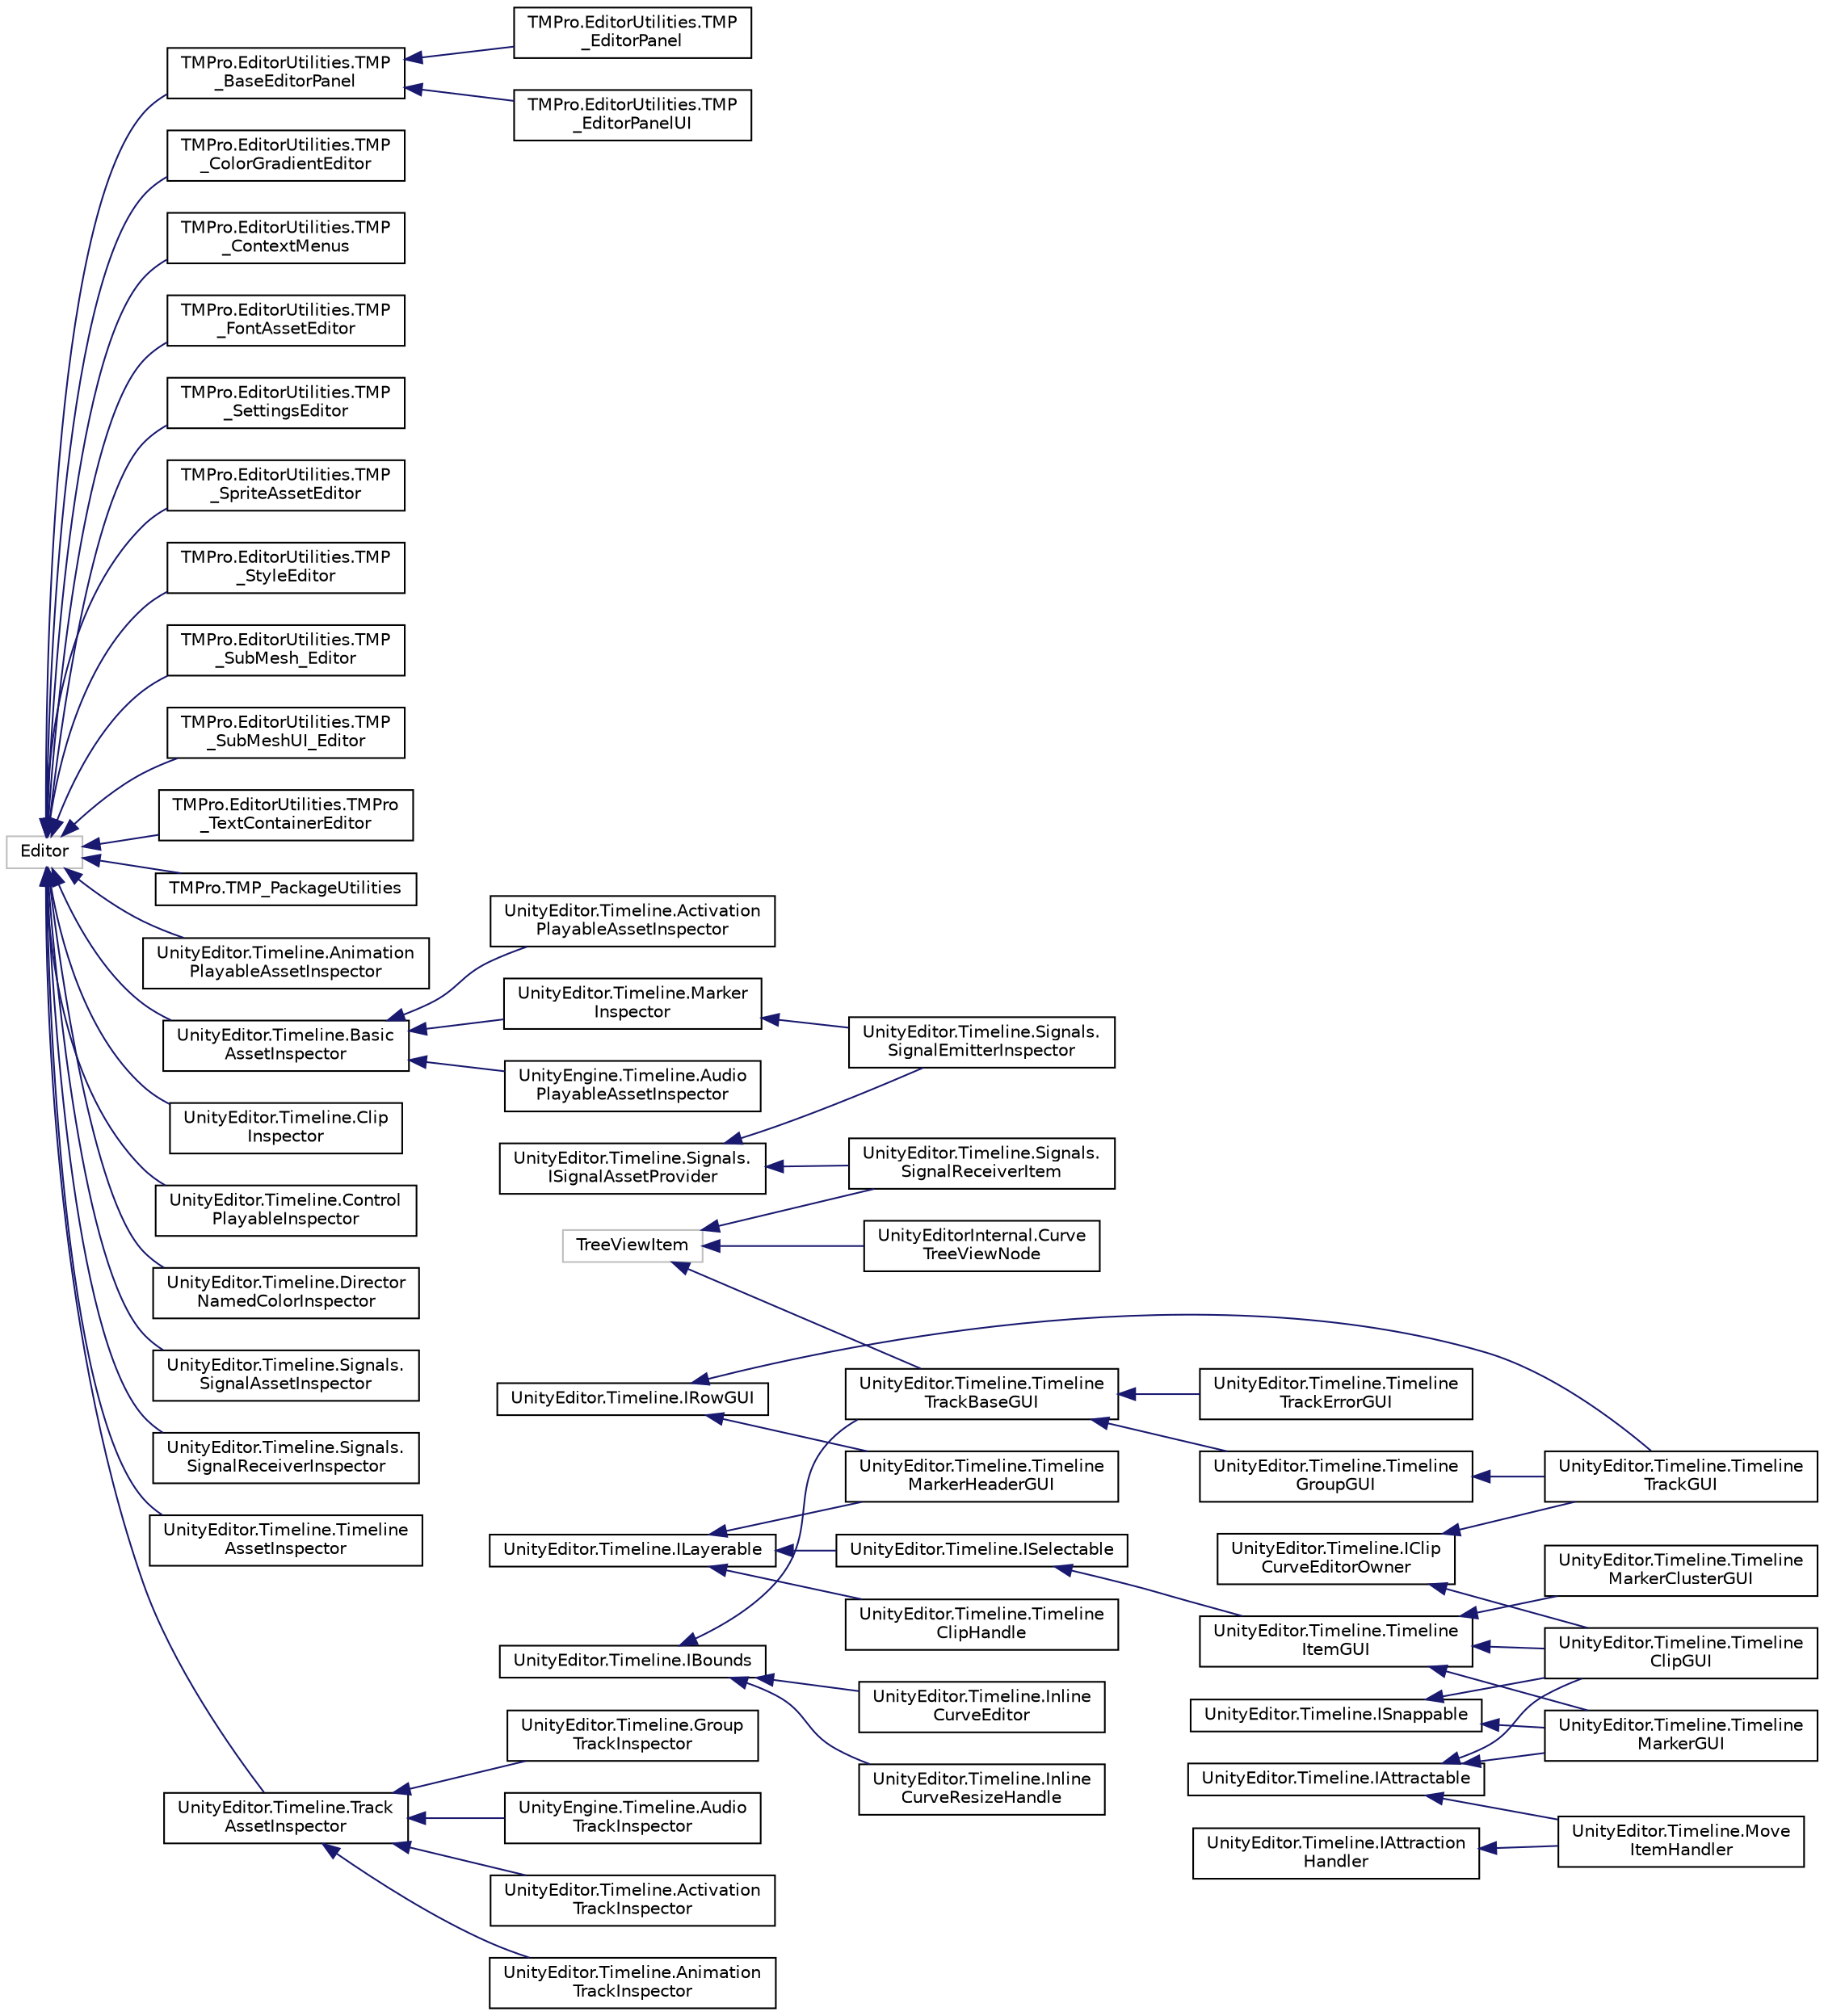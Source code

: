digraph "Graphical Class Hierarchy"
{
 // LATEX_PDF_SIZE
  edge [fontname="Helvetica",fontsize="10",labelfontname="Helvetica",labelfontsize="10"];
  node [fontname="Helvetica",fontsize="10",shape=record];
  rankdir="LR";
  Node629 [label="Editor",height=0.2,width=0.4,color="grey75", fillcolor="white", style="filled",tooltip=" "];
  Node629 -> Node630 [dir="back",color="midnightblue",fontsize="10",style="solid",fontname="Helvetica"];
  Node630 [label="TMPro.EditorUtilities.TMP\l_BaseEditorPanel",height=0.2,width=0.4,color="black", fillcolor="white", style="filled",URL="$class_t_m_pro_1_1_editor_utilities_1_1_t_m_p___base_editor_panel.html",tooltip=" "];
  Node630 -> Node631 [dir="back",color="midnightblue",fontsize="10",style="solid",fontname="Helvetica"];
  Node631 [label="TMPro.EditorUtilities.TMP\l_EditorPanel",height=0.2,width=0.4,color="black", fillcolor="white", style="filled",URL="$class_t_m_pro_1_1_editor_utilities_1_1_t_m_p___editor_panel.html",tooltip=" "];
  Node630 -> Node632 [dir="back",color="midnightblue",fontsize="10",style="solid",fontname="Helvetica"];
  Node632 [label="TMPro.EditorUtilities.TMP\l_EditorPanelUI",height=0.2,width=0.4,color="black", fillcolor="white", style="filled",URL="$class_t_m_pro_1_1_editor_utilities_1_1_t_m_p___editor_panel_u_i.html",tooltip=" "];
  Node629 -> Node633 [dir="back",color="midnightblue",fontsize="10",style="solid",fontname="Helvetica"];
  Node633 [label="TMPro.EditorUtilities.TMP\l_ColorGradientEditor",height=0.2,width=0.4,color="black", fillcolor="white", style="filled",URL="$class_t_m_pro_1_1_editor_utilities_1_1_t_m_p___color_gradient_editor.html",tooltip=" "];
  Node629 -> Node634 [dir="back",color="midnightblue",fontsize="10",style="solid",fontname="Helvetica"];
  Node634 [label="TMPro.EditorUtilities.TMP\l_ContextMenus",height=0.2,width=0.4,color="black", fillcolor="white", style="filled",URL="$class_t_m_pro_1_1_editor_utilities_1_1_t_m_p___context_menus.html",tooltip=" "];
  Node629 -> Node635 [dir="back",color="midnightblue",fontsize="10",style="solid",fontname="Helvetica"];
  Node635 [label="TMPro.EditorUtilities.TMP\l_FontAssetEditor",height=0.2,width=0.4,color="black", fillcolor="white", style="filled",URL="$class_t_m_pro_1_1_editor_utilities_1_1_t_m_p___font_asset_editor.html",tooltip=" "];
  Node629 -> Node636 [dir="back",color="midnightblue",fontsize="10",style="solid",fontname="Helvetica"];
  Node636 [label="TMPro.EditorUtilities.TMP\l_SettingsEditor",height=0.2,width=0.4,color="black", fillcolor="white", style="filled",URL="$class_t_m_pro_1_1_editor_utilities_1_1_t_m_p___settings_editor.html",tooltip=" "];
  Node629 -> Node637 [dir="back",color="midnightblue",fontsize="10",style="solid",fontname="Helvetica"];
  Node637 [label="TMPro.EditorUtilities.TMP\l_SpriteAssetEditor",height=0.2,width=0.4,color="black", fillcolor="white", style="filled",URL="$class_t_m_pro_1_1_editor_utilities_1_1_t_m_p___sprite_asset_editor.html",tooltip=" "];
  Node629 -> Node638 [dir="back",color="midnightblue",fontsize="10",style="solid",fontname="Helvetica"];
  Node638 [label="TMPro.EditorUtilities.TMP\l_StyleEditor",height=0.2,width=0.4,color="black", fillcolor="white", style="filled",URL="$class_t_m_pro_1_1_editor_utilities_1_1_t_m_p___style_editor.html",tooltip=" "];
  Node629 -> Node639 [dir="back",color="midnightblue",fontsize="10",style="solid",fontname="Helvetica"];
  Node639 [label="TMPro.EditorUtilities.TMP\l_SubMesh_Editor",height=0.2,width=0.4,color="black", fillcolor="white", style="filled",URL="$class_t_m_pro_1_1_editor_utilities_1_1_t_m_p___sub_mesh___editor.html",tooltip=" "];
  Node629 -> Node640 [dir="back",color="midnightblue",fontsize="10",style="solid",fontname="Helvetica"];
  Node640 [label="TMPro.EditorUtilities.TMP\l_SubMeshUI_Editor",height=0.2,width=0.4,color="black", fillcolor="white", style="filled",URL="$class_t_m_pro_1_1_editor_utilities_1_1_t_m_p___sub_mesh_u_i___editor.html",tooltip=" "];
  Node629 -> Node641 [dir="back",color="midnightblue",fontsize="10",style="solid",fontname="Helvetica"];
  Node641 [label="TMPro.EditorUtilities.TMPro\l_TextContainerEditor",height=0.2,width=0.4,color="black", fillcolor="white", style="filled",URL="$class_t_m_pro_1_1_editor_utilities_1_1_t_m_pro___text_container_editor.html",tooltip=" "];
  Node629 -> Node642 [dir="back",color="midnightblue",fontsize="10",style="solid",fontname="Helvetica"];
  Node642 [label="TMPro.TMP_PackageUtilities",height=0.2,width=0.4,color="black", fillcolor="white", style="filled",URL="$class_t_m_pro_1_1_t_m_p___package_utilities.html",tooltip=" "];
  Node629 -> Node643 [dir="back",color="midnightblue",fontsize="10",style="solid",fontname="Helvetica"];
  Node643 [label="UnityEditor.Timeline.Animation\lPlayableAssetInspector",height=0.2,width=0.4,color="black", fillcolor="white", style="filled",URL="$class_unity_editor_1_1_timeline_1_1_animation_playable_asset_inspector.html",tooltip=" "];
  Node629 -> Node644 [dir="back",color="midnightblue",fontsize="10",style="solid",fontname="Helvetica"];
  Node644 [label="UnityEditor.Timeline.Basic\lAssetInspector",height=0.2,width=0.4,color="black", fillcolor="white", style="filled",URL="$class_unity_editor_1_1_timeline_1_1_basic_asset_inspector.html",tooltip=" "];
  Node644 -> Node645 [dir="back",color="midnightblue",fontsize="10",style="solid",fontname="Helvetica"];
  Node645 [label="UnityEditor.Timeline.Activation\lPlayableAssetInspector",height=0.2,width=0.4,color="black", fillcolor="white", style="filled",URL="$class_unity_editor_1_1_timeline_1_1_activation_playable_asset_inspector.html",tooltip=" "];
  Node644 -> Node646 [dir="back",color="midnightblue",fontsize="10",style="solid",fontname="Helvetica"];
  Node646 [label="UnityEditor.Timeline.Marker\lInspector",height=0.2,width=0.4,color="black", fillcolor="white", style="filled",URL="$class_unity_editor_1_1_timeline_1_1_marker_inspector.html",tooltip=" "];
  Node646 -> Node353 [dir="back",color="midnightblue",fontsize="10",style="solid",fontname="Helvetica"];
  Node353 [label="UnityEditor.Timeline.Signals.\lSignalEmitterInspector",height=0.2,width=0.4,color="black", fillcolor="white", style="filled",URL="$class_unity_editor_1_1_timeline_1_1_signals_1_1_signal_emitter_inspector.html",tooltip=" "];
  Node644 -> Node647 [dir="back",color="midnightblue",fontsize="10",style="solid",fontname="Helvetica"];
  Node647 [label="UnityEngine.Timeline.Audio\lPlayableAssetInspector",height=0.2,width=0.4,color="black", fillcolor="white", style="filled",URL="$class_unity_engine_1_1_timeline_1_1_audio_playable_asset_inspector.html",tooltip=" "];
  Node629 -> Node648 [dir="back",color="midnightblue",fontsize="10",style="solid",fontname="Helvetica"];
  Node648 [label="UnityEditor.Timeline.Clip\lInspector",height=0.2,width=0.4,color="black", fillcolor="white", style="filled",URL="$class_unity_editor_1_1_timeline_1_1_clip_inspector.html",tooltip=" "];
  Node629 -> Node649 [dir="back",color="midnightblue",fontsize="10",style="solid",fontname="Helvetica"];
  Node649 [label="UnityEditor.Timeline.Control\lPlayableInspector",height=0.2,width=0.4,color="black", fillcolor="white", style="filled",URL="$class_unity_editor_1_1_timeline_1_1_control_playable_inspector.html",tooltip=" "];
  Node629 -> Node650 [dir="back",color="midnightblue",fontsize="10",style="solid",fontname="Helvetica"];
  Node650 [label="UnityEditor.Timeline.Director\lNamedColorInspector",height=0.2,width=0.4,color="black", fillcolor="white", style="filled",URL="$class_unity_editor_1_1_timeline_1_1_director_named_color_inspector.html",tooltip="Internally used Inspector"];
  Node629 -> Node651 [dir="back",color="midnightblue",fontsize="10",style="solid",fontname="Helvetica"];
  Node651 [label="UnityEditor.Timeline.Signals.\lSignalAssetInspector",height=0.2,width=0.4,color="black", fillcolor="white", style="filled",URL="$class_unity_editor_1_1_timeline_1_1_signals_1_1_signal_asset_inspector.html",tooltip=" "];
  Node629 -> Node652 [dir="back",color="midnightblue",fontsize="10",style="solid",fontname="Helvetica"];
  Node652 [label="UnityEditor.Timeline.Signals.\lSignalReceiverInspector",height=0.2,width=0.4,color="black", fillcolor="white", style="filled",URL="$class_unity_editor_1_1_timeline_1_1_signals_1_1_signal_receiver_inspector.html",tooltip=" "];
  Node629 -> Node653 [dir="back",color="midnightblue",fontsize="10",style="solid",fontname="Helvetica"];
  Node653 [label="UnityEditor.Timeline.Timeline\lAssetInspector",height=0.2,width=0.4,color="black", fillcolor="white", style="filled",URL="$class_unity_editor_1_1_timeline_1_1_timeline_asset_inspector.html",tooltip=" "];
  Node629 -> Node654 [dir="back",color="midnightblue",fontsize="10",style="solid",fontname="Helvetica"];
  Node654 [label="UnityEditor.Timeline.Track\lAssetInspector",height=0.2,width=0.4,color="black", fillcolor="white", style="filled",URL="$class_unity_editor_1_1_timeline_1_1_track_asset_inspector.html",tooltip=" "];
  Node654 -> Node655 [dir="back",color="midnightblue",fontsize="10",style="solid",fontname="Helvetica"];
  Node655 [label="UnityEditor.Timeline.Activation\lTrackInspector",height=0.2,width=0.4,color="black", fillcolor="white", style="filled",URL="$class_unity_editor_1_1_timeline_1_1_activation_track_inspector.html",tooltip=" "];
  Node654 -> Node656 [dir="back",color="midnightblue",fontsize="10",style="solid",fontname="Helvetica"];
  Node656 [label="UnityEditor.Timeline.Animation\lTrackInspector",height=0.2,width=0.4,color="black", fillcolor="white", style="filled",URL="$class_unity_editor_1_1_timeline_1_1_animation_track_inspector.html",tooltip=" "];
  Node654 -> Node657 [dir="back",color="midnightblue",fontsize="10",style="solid",fontname="Helvetica"];
  Node657 [label="UnityEditor.Timeline.Group\lTrackInspector",height=0.2,width=0.4,color="black", fillcolor="white", style="filled",URL="$class_unity_editor_1_1_timeline_1_1_group_track_inspector.html",tooltip=" "];
  Node654 -> Node658 [dir="back",color="midnightblue",fontsize="10",style="solid",fontname="Helvetica"];
  Node658 [label="UnityEngine.Timeline.Audio\lTrackInspector",height=0.2,width=0.4,color="black", fillcolor="white", style="filled",URL="$class_unity_engine_1_1_timeline_1_1_audio_track_inspector.html",tooltip=" "];
  Node490 [label="UnityEditor.Timeline.IAttractable",height=0.2,width=0.4,color="black", fillcolor="white", style="filled",URL="$interface_unity_editor_1_1_timeline_1_1_i_attractable.html",tooltip=" "];
  Node490 -> Node489 [dir="back",color="midnightblue",fontsize="10",style="solid",fontname="Helvetica"];
  Node489 [label="UnityEditor.Timeline.Move\lItemHandler",height=0.2,width=0.4,color="black", fillcolor="white", style="filled",URL="$class_unity_editor_1_1_timeline_1_1_move_item_handler.html",tooltip=" "];
  Node490 -> Node348 [dir="back",color="midnightblue",fontsize="10",style="solid",fontname="Helvetica"];
  Node348 [label="UnityEditor.Timeline.Timeline\lClipGUI",height=0.2,width=0.4,color="black", fillcolor="white", style="filled",URL="$class_unity_editor_1_1_timeline_1_1_timeline_clip_g_u_i.html",tooltip=" "];
  Node490 -> Node349 [dir="back",color="midnightblue",fontsize="10",style="solid",fontname="Helvetica"];
  Node349 [label="UnityEditor.Timeline.Timeline\lMarkerGUI",height=0.2,width=0.4,color="black", fillcolor="white", style="filled",URL="$class_unity_editor_1_1_timeline_1_1_timeline_marker_g_u_i.html",tooltip=" "];
  Node488 [label="UnityEditor.Timeline.IAttraction\lHandler",height=0.2,width=0.4,color="black", fillcolor="white", style="filled",URL="$interface_unity_editor_1_1_timeline_1_1_i_attraction_handler.html",tooltip=" "];
  Node488 -> Node489 [dir="back",color="midnightblue",fontsize="10",style="solid",fontname="Helvetica"];
  Node484 [label="UnityEditor.Timeline.IBounds",height=0.2,width=0.4,color="black", fillcolor="white", style="filled",URL="$interface_unity_editor_1_1_timeline_1_1_i_bounds.html",tooltip=" "];
  Node484 -> Node485 [dir="back",color="midnightblue",fontsize="10",style="solid",fontname="Helvetica"];
  Node485 [label="UnityEditor.Timeline.Inline\lCurveEditor",height=0.2,width=0.4,color="black", fillcolor="white", style="filled",URL="$class_unity_editor_1_1_timeline_1_1_inline_curve_editor.html",tooltip=" "];
  Node484 -> Node486 [dir="back",color="midnightblue",fontsize="10",style="solid",fontname="Helvetica"];
  Node486 [label="UnityEditor.Timeline.Inline\lCurveResizeHandle",height=0.2,width=0.4,color="black", fillcolor="white", style="filled",URL="$class_unity_editor_1_1_timeline_1_1_inline_curve_resize_handle.html",tooltip=" "];
  Node484 -> Node20 [dir="back",color="midnightblue",fontsize="10",style="solid",fontname="Helvetica"];
  Node20 [label="UnityEditor.Timeline.Timeline\lTrackBaseGUI",height=0.2,width=0.4,color="black", fillcolor="white", style="filled",URL="$class_unity_editor_1_1_timeline_1_1_timeline_track_base_g_u_i.html",tooltip=" "];
  Node20 -> Node21 [dir="back",color="midnightblue",fontsize="10",style="solid",fontname="Helvetica"];
  Node21 [label="UnityEditor.Timeline.Timeline\lGroupGUI",height=0.2,width=0.4,color="black", fillcolor="white", style="filled",URL="$class_unity_editor_1_1_timeline_1_1_timeline_group_g_u_i.html",tooltip=" "];
  Node21 -> Node22 [dir="back",color="midnightblue",fontsize="10",style="solid",fontname="Helvetica"];
  Node22 [label="UnityEditor.Timeline.Timeline\lTrackGUI",height=0.2,width=0.4,color="black", fillcolor="white", style="filled",URL="$class_unity_editor_1_1_timeline_1_1_timeline_track_g_u_i.html",tooltip=" "];
  Node20 -> Node23 [dir="back",color="midnightblue",fontsize="10",style="solid",fontname="Helvetica"];
  Node23 [label="UnityEditor.Timeline.Timeline\lTrackErrorGUI",height=0.2,width=0.4,color="black", fillcolor="white", style="filled",URL="$class_unity_editor_1_1_timeline_1_1_timeline_track_error_g_u_i.html",tooltip=" "];
  Node479 [label="UnityEditor.Timeline.IClip\lCurveEditorOwner",height=0.2,width=0.4,color="black", fillcolor="white", style="filled",URL="$interface_unity_editor_1_1_timeline_1_1_i_clip_curve_editor_owner.html",tooltip=" "];
  Node479 -> Node348 [dir="back",color="midnightblue",fontsize="10",style="solid",fontname="Helvetica"];
  Node479 -> Node22 [dir="back",color="midnightblue",fontsize="10",style="solid",fontname="Helvetica"];
  Node402 [label="UnityEditor.Timeline.ILayerable",height=0.2,width=0.4,color="black", fillcolor="white", style="filled",URL="$interface_unity_editor_1_1_timeline_1_1_i_layerable.html",tooltip=" "];
  Node402 -> Node403 [dir="back",color="midnightblue",fontsize="10",style="solid",fontname="Helvetica"];
  Node403 [label="UnityEditor.Timeline.ISelectable",height=0.2,width=0.4,color="black", fillcolor="white", style="filled",URL="$interface_unity_editor_1_1_timeline_1_1_i_selectable.html",tooltip=" "];
  Node403 -> Node404 [dir="back",color="midnightblue",fontsize="10",style="solid",fontname="Helvetica"];
  Node404 [label="UnityEditor.Timeline.Timeline\lItemGUI",height=0.2,width=0.4,color="black", fillcolor="white", style="filled",URL="$class_unity_editor_1_1_timeline_1_1_timeline_item_g_u_i.html",tooltip=" "];
  Node404 -> Node348 [dir="back",color="midnightblue",fontsize="10",style="solid",fontname="Helvetica"];
  Node404 -> Node405 [dir="back",color="midnightblue",fontsize="10",style="solid",fontname="Helvetica"];
  Node405 [label="UnityEditor.Timeline.Timeline\lMarkerClusterGUI",height=0.2,width=0.4,color="black", fillcolor="white", style="filled",URL="$class_unity_editor_1_1_timeline_1_1_timeline_marker_cluster_g_u_i.html",tooltip=" "];
  Node404 -> Node349 [dir="back",color="midnightblue",fontsize="10",style="solid",fontname="Helvetica"];
  Node402 -> Node406 [dir="back",color="midnightblue",fontsize="10",style="solid",fontname="Helvetica"];
  Node406 [label="UnityEditor.Timeline.Timeline\lClipHandle",height=0.2,width=0.4,color="black", fillcolor="white", style="filled",URL="$class_unity_editor_1_1_timeline_1_1_timeline_clip_handle.html",tooltip=" "];
  Node402 -> Node372 [dir="back",color="midnightblue",fontsize="10",style="solid",fontname="Helvetica"];
  Node372 [label="UnityEditor.Timeline.Timeline\lMarkerHeaderGUI",height=0.2,width=0.4,color="black", fillcolor="white", style="filled",URL="$class_unity_editor_1_1_timeline_1_1_timeline_marker_header_g_u_i.html",tooltip=" "];
  Node371 [label="UnityEditor.Timeline.IRowGUI",height=0.2,width=0.4,color="black", fillcolor="white", style="filled",URL="$interface_unity_editor_1_1_timeline_1_1_i_row_g_u_i.html",tooltip=" "];
  Node371 -> Node372 [dir="back",color="midnightblue",fontsize="10",style="solid",fontname="Helvetica"];
  Node371 -> Node22 [dir="back",color="midnightblue",fontsize="10",style="solid",fontname="Helvetica"];
  Node352 [label="UnityEditor.Timeline.Signals.\lISignalAssetProvider",height=0.2,width=0.4,color="black", fillcolor="white", style="filled",URL="$interface_unity_editor_1_1_timeline_1_1_signals_1_1_i_signal_asset_provider.html",tooltip=" "];
  Node352 -> Node353 [dir="back",color="midnightblue",fontsize="10",style="solid",fontname="Helvetica"];
  Node352 -> Node0 [dir="back",color="midnightblue",fontsize="10",style="solid",fontname="Helvetica"];
  Node0 [label="UnityEditor.Timeline.Signals.\lSignalReceiverItem",height=0.2,width=0.4,color="black", fillcolor="white", style="filled",URL="$class_unity_editor_1_1_timeline_1_1_signals_1_1_signal_receiver_item.html",tooltip=" "];
  Node347 [label="UnityEditor.Timeline.ISnappable",height=0.2,width=0.4,color="black", fillcolor="white", style="filled",URL="$interface_unity_editor_1_1_timeline_1_1_i_snappable.html",tooltip=" "];
  Node347 -> Node348 [dir="back",color="midnightblue",fontsize="10",style="solid",fontname="Helvetica"];
  Node347 -> Node349 [dir="back",color="midnightblue",fontsize="10",style="solid",fontname="Helvetica"];
  Node18 [label="TreeViewItem",height=0.2,width=0.4,color="grey75", fillcolor="white", style="filled",tooltip=" "];
  Node18 -> Node0 [dir="back",color="midnightblue",fontsize="10",style="solid",fontname="Helvetica"];
  Node18 -> Node20 [dir="back",color="midnightblue",fontsize="10",style="solid",fontname="Helvetica"];
  Node18 -> Node24 [dir="back",color="midnightblue",fontsize="10",style="solid",fontname="Helvetica"];
  Node24 [label="UnityEditorInternal.Curve\lTreeViewNode",height=0.2,width=0.4,color="black", fillcolor="white", style="filled",URL="$class_unity_editor_internal_1_1_curve_tree_view_node.html",tooltip=" "];
}
